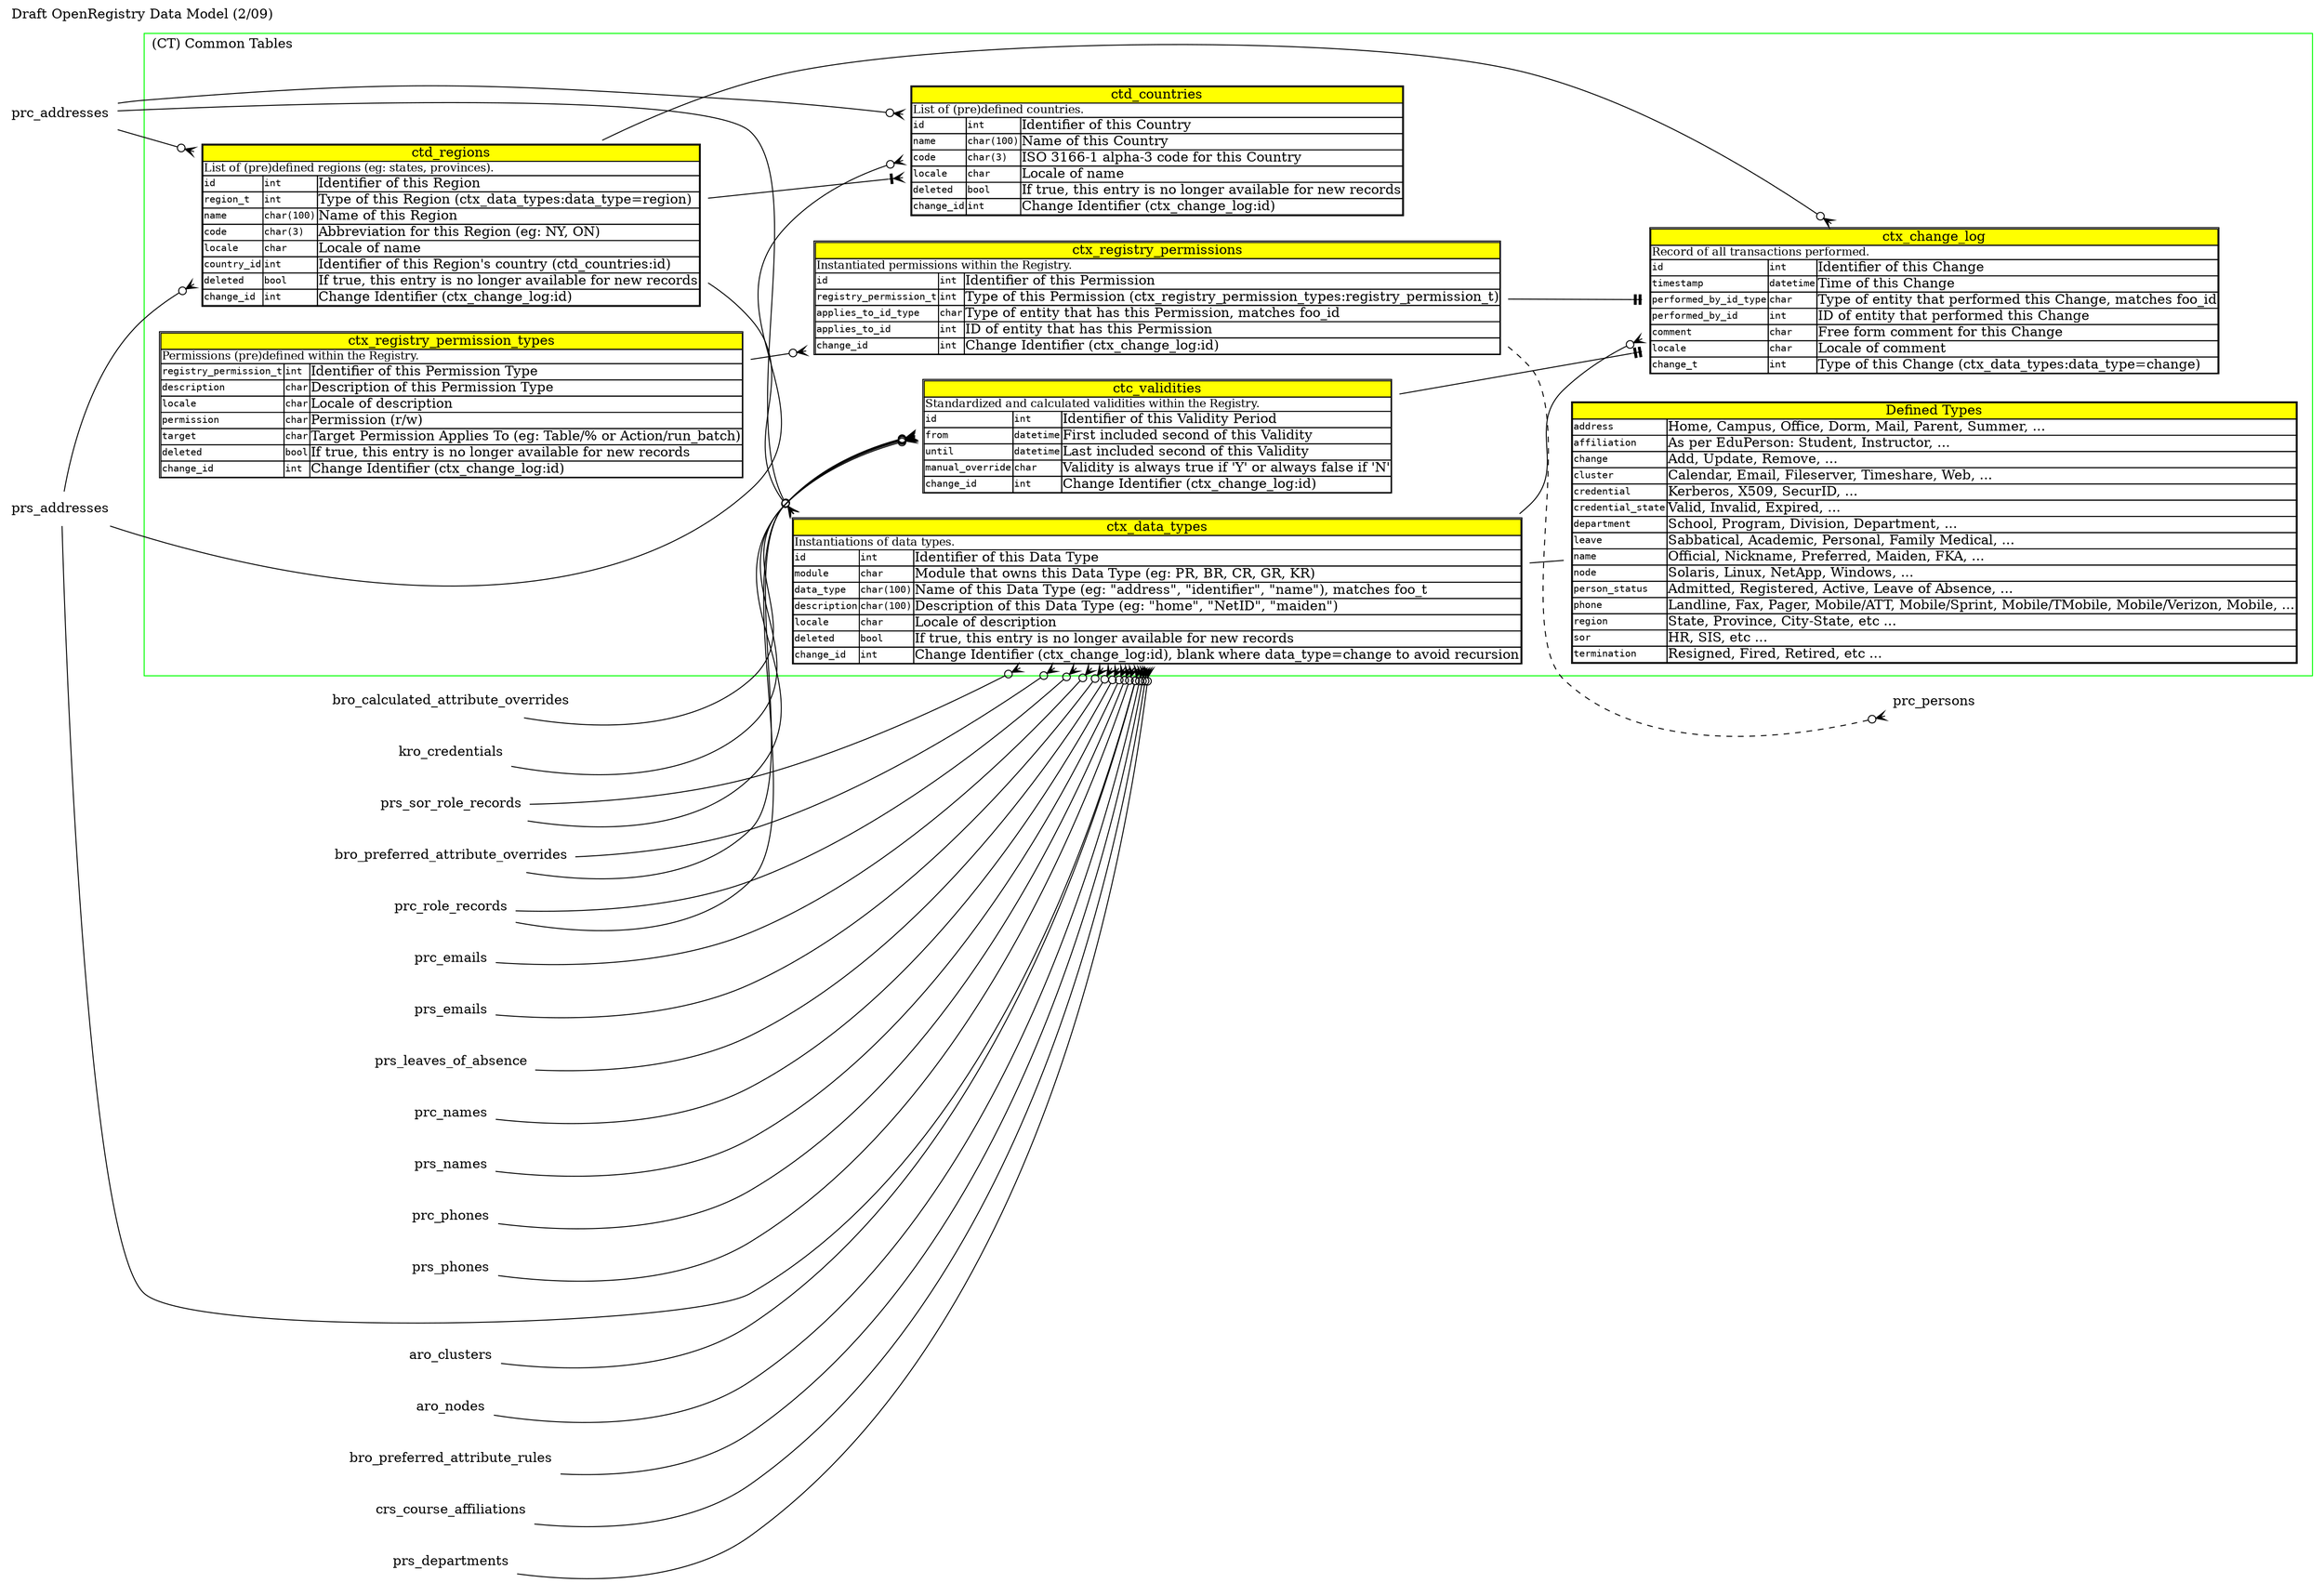 /*
 * Version: $Revision: 1.3 $
 * Date: $Date: 2008/10/21 03:00:21 $
 */

digraph ORDATAMODEL {
  graph [label="Draft OpenRegistry Data Model (2/09)", labelloc="t", labeljust="l", rankdir="LR"]
  node [shape=plaintext, labeljust="l"]

  /*
   * Common Tables cluster
   */

  subgraph cluster_CT {
    label = "(CT) Common Tables";
    color = "green";

    /*
     * Change Log
     */

    ctx_change_log [label=<<table cellborder="1" cellpadding="0" cellspacing="0">
<tr>
 <td bgcolor="yellow" colspan="3"><font point-size="14">ctx_change_log</font></td>
</tr>
<tr>
 <td align="left" colspan="3"><font point-size="12">Record of all transactions performed.</font></td>
</tr>
<tr>
 <td align="left"><font face="Courier" point-size="10">id</font></td>
 <td align="left"><font face="Courier" point-size="10">int</font></td>
 <td align="left">Identifier of this Change</td>
</tr>
<tr>
 <td align="left"><font face="Courier" point-size="10">timestamp</font></td>
 <td align="left"><font face="Courier" point-size="10">datetime</font></td>
 <td align="left">Time of this Change</td>
</tr>
<tr>
 <td align="left"><font face="Courier" point-size="10">performed_by_id_type</font></td>
 <td align="left"><font face="Courier" point-size="10">char</font></td>
 <td align="left">Type of entity that performed this Change, matches foo_id</td>
</tr>
<tr>
 <td align="left"><font face="Courier" point-size="10">performed_by_id</font></td>
 <td align="left"><font face="Courier" point-size="10">int</font></td>
 <td align="left">ID of entity that performed this Change</td>
</tr>
<tr>
 <td align="left"><font face="Courier" point-size="10">comment</font></td>
 <td align="left"><font face="Courier" point-size="10">char</font></td>
 <td align="left">Free form comment for this Change</td>
</tr>
<tr>
 <td align="left"><font face="Courier" point-size="10">locale</font></td>
 <td align="left"><font face="Courier" point-size="10">char</font></td>
 <td align="left">Locale of comment</td>
</tr>
<tr>
 <td align="left"><font face="Courier" point-size="10">change_t</font></td>
 <td align="left"><font face="Courier" point-size="10">int</font></td>
 <td align="left">Type of this Change (ctx_data_types:data_type=change)</td>
</tr>
   </table>>];

    /*
     * Country Dictionary
     */

    ctd_countries [label=<<table cellborder="1" cellpadding="0" cellspacing="0">
<tr>
 <td bgcolor="yellow" colspan="3"><font point-size="14">ctd_countries</font></td>
</tr>
<tr>
 <td align="left" colspan="3"><font point-size="12">List of (pre)defined countries.</font></td>
</tr>
<tr>
 <td align="left"><font face="Courier" point-size="10">id</font></td>
 <td align="left"><font face="Courier" point-size="10">int</font></td>
 <td align="left">Identifier of this Country</td>
</tr>
<tr>
 <td align="left"><font face="Courier" point-size="10">name</font></td>
 <td align="left"><font face="Courier" point-size="10">char(100)</font></td>
 <td align="left">Name of this Country</td>
</tr>
<tr>
 <td align="left"><font face="Courier" point-size="10">code</font></td>
 <td align="left"><font face="Courier" point-size="10">char(3)</font></td>
 <td align="left">ISO 3166-1 alpha-3 code for this Country</td>
</tr>
<tr>
 <td align="left"><font face="Courier" point-size="10">locale</font></td>
 <td align="left"><font face="Courier" point-size="10">char</font></td>
 <td align="left">Locale of name</td>
</tr>
<tr>
 <td align="left"><font face="Courier" point-size="10">deleted</font></td>
 <td align="left"><font face="Courier" point-size="10">bool</font></td>
 <td align="left">If true, this entry is no longer available for new records</td>
</tr>
<tr>
 <td align="left"><font face="Courier" point-size="10">change_id</font></td>
 <td align="left"><font face="Courier" point-size="10">int</font></td>
 <td align="left">Change Identifier (ctx_change_log:id)</td>
</tr>
   </table>>];

    /*
	 * Data Types
	 */

    ctx_data_types [label=<<table cellborder="1" cellpadding="0" cellspacing="0">
<tr>
 <td bgcolor="yellow" colspan="3"><font point-size="14">ctx_data_types</font></td>
</tr>
<tr>
 <td align="left" colspan="3"><font point-size="12">Instantiations of data types.</font></td>
</tr>
<tr>
 <td align="left"><font face="Courier" point-size="10">id</font></td>
 <td align="left"><font face="Courier" point-size="10">int</font></td>
 <td align="left">Identifier of this Data Type</td>
</tr>
<tr>
 <td align="left"><font face="Courier" point-size="10">module</font></td>
 <td align="left"><font face="Courier" point-size="10">char</font></td>
 <td align="left">Module that owns this Data Type (eg: PR, BR, CR, GR, KR)</td>
</tr>
<tr>
 <td align="left"><font face="Courier" point-size="10">data_type</font></td>
 <td align="left"><font face="Courier" point-size="10">char(100)</font></td>
 <td align="left">Name of this Data Type (eg: "address", "identifier", "name"), matches foo_t</td>
</tr>
<tr>
 <td align="left"><font face="Courier" point-size="10">description</font></td>
 <td align="left"><font face="Courier" point-size="10">char(100)</font></td>
 <td align="left">Description of this Data Type (eg: "home", "NetID", "maiden")</td>
</tr>
<tr>
 <td align="left"><font face="Courier" point-size="10">locale</font></td>
 <td align="left"><font face="Courier" point-size="10">char</font></td>
 <td align="left">Locale of description</td>
</tr>
<tr>
 <td align="left"><font face="Courier" point-size="10">deleted</font></td>
 <td align="left"><font face="Courier" point-size="10">bool</font></td>
 <td align="left">If true, this entry is no longer available for new records</td>
</tr>
<tr>
 <td align="left"><font face="Courier" point-size="10">change_id</font></td>
 <td align="left"><font face="Courier" point-size="10">int</font></td>
 <td align="left">Change Identifier (ctx_change_log:id), blank where data_type=change to avoid recursion</td>
</tr>
   </table>>];
   
    defined_types [label=<<table cellborder="1" cellpadding="0" cellspacing="0">
<tr>
 <td bgcolor="yellow" colspan="2"><font point-size="14">Defined Types</font></td>
</tr>
<tr>
 <td align="left"><font face="Courier" point-size="10">address</font></td>
 <td align="left">Home, Campus, Office, Dorm, Mail, Parent, Summer, ...</td>
</tr>
<tr>
 <td align="left"><font face="Courier" point-size="10">affiliation</font></td>
 <td align="left">As per EduPerson: Student, Instructor, ...</td>
</tr>
<tr>
 <td align="left"><font face="Courier" point-size="10">change</font></td>
 <td align="left">Add, Update, Remove, ...</td>
</tr>
<tr>
 <td align="left"><font face="Courier" point-size="10">cluster</font></td>
 <td align="left">Calendar, Email, Fileserver, Timeshare, Web, ...</td>
</tr>
<tr>
 <td align="left"><font face="Courier" point-size="10">credential</font></td>
 <td align="left">Kerberos, X509, SecurID, ...</td>
</tr>
<tr>
 <td align="left"><font face="Courier" point-size="10">credential_state</font></td>
 <td align="left">Valid, Invalid, Expired, ...</td>
</tr>
<tr>
 <td align="left"><font face="Courier" point-size="10">department</font></td>
 <td align="left">School, Program, Division, Department, ...</td>
</tr>
<tr>
 <td align="left"><font face="Courier" point-size="10">leave</font></td>
 <td align="left">Sabbatical, Academic, Personal, Family Medical, ...</td>
</tr>
<tr>
 <td align="left"><font face="Courier" point-size="10">name</font></td>
 <td align="left">Official, Nickname, Preferred, Maiden, FKA, ...</td>
</tr>
<tr>
 <td align="left"><font face="Courier" point-size="10">node</font></td>
 <td align="left">Solaris, Linux, NetApp, Windows, ...</td>
</tr>
<tr>
 <td align="left"><font face="Courier" point-size="10">person_status</font></td>
 <td align="left">Admitted, Registered, Active, Leave of Absence, ...</td>
</tr>
<tr>
 <td align="left"><font face="Courier" point-size="10">phone</font></td>
 <td align="left">Landline, Fax, Pager, Mobile/ATT, Mobile/Sprint, Mobile/TMobile, Mobile/Verizon, Mobile, ...</td>
</tr>
<tr>
 <td align="left"><font face="Courier" point-size="10">region</font></td>
 <td align="left">State, Province, City-State, etc ...</td>
</tr>
<tr>
 <td align="left"><font face="Courier" point-size="10">sor</font></td>
 <td align="left">HR, SIS, etc ...</td>
</tr>
<tr>
 <td align="left"><font face="Courier" point-size="10">termination</font></td>
 <td align="left">Resigned, Fired, Retired, etc ...</td>
</tr>
   </table>>];

    /*
     * Region Dictionary
     */

    ctd_regions [label=<<table cellborder="1" cellpadding="0" cellspacing="0">
<tr>
 <td bgcolor="yellow" colspan="3"><font point-size="14">ctd_regions</font></td>
</tr>
<tr>
 <td align="left" colspan="3"><font point-size="12">List of (pre)defined regions (eg: states, provinces).</font></td>
</tr>
<tr>
 <td align="left"><font face="Courier" point-size="10">id</font></td>
 <td align="left"><font face="Courier" point-size="10">int</font></td>
 <td align="left">Identifier of this Region</td>
</tr>
<tr>
 <td align="left"><font face="Courier" point-size="10">region_t</font></td>
 <td align="left"><font face="Courier" point-size="10">int</font></td>
 <td align="left">Type of this Region (ctx_data_types:data_type=region)</td>
</tr>
<tr>
 <td align="left"><font face="Courier" point-size="10">name</font></td>
 <td align="left"><font face="Courier" point-size="10">char(100)</font></td>
 <td align="left">Name of this Region</td>
</tr>
<tr>
 <td align="left"><font face="Courier" point-size="10">code</font></td>
 <td align="left"><font face="Courier" point-size="10">char(3)</font></td>
 <td align="left">Abbreviation for this Region (eg: NY, ON)</td>
</tr>
<tr>
 <td align="left"><font face="Courier" point-size="10">locale</font></td>
 <td align="left"><font face="Courier" point-size="10">char</font></td>
 <td align="left">Locale of name</td>
</tr>
<tr>
 <td align="left"><font face="Courier" point-size="10">country_id</font></td>
 <td align="left"><font face="Courier" point-size="10">int</font></td>
 <td align="left">Identifier of this Region's country (ctd_countries:id)</td>
</tr>
<tr>
 <td align="left"><font face="Courier" point-size="10">deleted</font></td>
 <td align="left"><font face="Courier" point-size="10">bool</font></td>
 <td align="left">If true, this entry is no longer available for new records</td>
</tr>
<tr>
 <td align="left"><font face="Courier" point-size="10">change_id</font></td>
 <td align="left"><font face="Courier" point-size="10">int</font></td>
 <td align="left">Change Identifier (ctx_change_log:id)</td>
</tr>
   </table>>];
   
    /*
     * Registry Permissions
     */

    ctx_registry_permissions [label=<<table cellborder="1" cellpadding="0" cellspacing="0">
<tr>
 <td bgcolor="yellow" colspan="3"><font point-size="14">ctx_registry_permissions</font></td>
</tr>
<tr>
 <td align="left" colspan="3"><font point-size="12">Instantiated permissions within the Registry.</font></td>
</tr>
<tr>
 <td align="left"><font face="Courier" point-size="10">id</font></td>
 <td align="left"><font face="Courier" point-size="10">int</font></td>
 <td align="left">Identifier of this Permission</td>
</tr>
<tr>
 <td align="left"><font face="Courier" point-size="10">registry_permission_t</font></td>
 <td align="left"><font face="Courier" point-size="10">int</font></td>
 <td align="left">Type of this Permission (ctx_registry_permission_types:registry_permission_t)</td>
</tr>
<tr>
 <td align="left"><font face="Courier" point-size="10">applies_to_id_type</font></td>
 <td align="left"><font face="Courier" point-size="10">char</font></td>
 <td align="left">Type of entity that has this Permission, matches foo_id</td>
</tr>
<tr>
 <td align="left"><font face="Courier" point-size="10">applies_to_id</font></td>
 <td align="left"><font face="Courier" point-size="10">int</font></td>
 <td align="left">ID of entity that has this Permission</td>
</tr>
<tr>
 <td align="left"><font face="Courier" point-size="10">change_id</font></td>
 <td align="left"><font face="Courier" point-size="10">int</font></td>
 <td align="left">Change Identifier (ctx_change_log:id)</td>
</tr>
   </table>>];

    /*
     * Registry Permission Types
     */

    ctx_registry_permission_types [label=<<table cellborder="1" cellpadding="0" cellspacing="0">
<tr>
 <td bgcolor="yellow" colspan="3"><font point-size="14">ctx_registry_permission_types</font></td>
</tr>
<tr>
 <td align="left" colspan="3"><font point-size="12">Permissions (pre)defined within the Registry.</font></td>
</tr>
<tr>
 <td align="left"><font face="Courier" point-size="10">registry_permission_t</font></td>
 <td align="left"><font face="Courier" point-size="10">int</font></td>
 <td align="left">Identifier of this Permission Type</td>
</tr>
<tr>
 <td align="left"><font face="Courier" point-size="10">description</font></td>
 <td align="left"><font face="Courier" point-size="10">char</font></td>
 <td align="left">Description of this Permission Type</td>
</tr>
<tr>
 <td align="left"><font face="Courier" point-size="10">locale</font></td>
 <td align="left"><font face="Courier" point-size="10">char</font></td>
 <td align="left">Locale of description</td>
</tr>
<tr>
 <td align="left"><font face="Courier" point-size="10">permission</font></td>
 <td align="left"><font face="Courier" point-size="10">char</font></td>
 <td align="left">Permission (r/w)</td>
</tr>
<tr>
 <td align="left"><font face="Courier" point-size="10">target</font></td>
 <td align="left"><font face="Courier" point-size="10">char</font></td>
 <td align="left">Target Permission Applies To (eg: Table/% or Action/run_batch)</td>
</tr>
<tr>
 <td align="left"><font face="Courier" point-size="10">deleted</font></td>
 <td align="left"><font face="Courier" point-size="10">bool</font></td>
 <td align="left">If true, this entry is no longer available for new records</td>
</tr>
<tr>
 <td align="left"><font face="Courier" point-size="10">change_id</font></td>
 <td align="left"><font face="Courier" point-size="10">int</font></td>
 <td align="left">Change Identifier (ctx_change_log:id)</td>
</tr>
   </table>>];

    /*
     * Validities
     */

    ctc_validities [label=<<table cellborder="1" cellpadding="0" cellspacing="0">
<tr>
 <td bgcolor="yellow" colspan="3"><font point-size="14">ctc_validities</font></td>
</tr>
<tr>
 <td align="left" colspan="3"><font point-size="12">Standardized and calculated validities within the Registry.</font></td>
</tr>
<tr>
 <td align="left"><font face="Courier" point-size="10">id</font></td>
 <td align="left"><font face="Courier" point-size="10">int</font></td>
 <td align="left">Identifier of this Validity Period</td>
</tr>
<tr>
 <td align="left"><font face="Courier" point-size="10">from</font></td>
 <td align="left"><font face="Courier" point-size="10">datetime</font></td>
 <td align="left">First included second of this Validity</td>
</tr>
<tr>
 <td align="left"><font face="Courier" point-size="10">until</font></td>
 <td align="left"><font face="Courier" point-size="10">datetime</font></td>
 <td align="left">Last included second of this Validity</td>
</tr>
<tr>
 <td align="left"><font face="Courier" point-size="10">manual_override</font></td>
 <td align="left"><font face="Courier" point-size="10">char</font></td>
 <td align="left">Validity is always true if 'Y' or always false if 'N'</td>
</tr>
<tr>
 <td align="left"><font face="Courier" point-size="10">change_id</font></td>
 <td align="left"><font face="Courier" point-size="10">int</font></td>
 <td align="left">Change Identifier (ctx_change_log:id)</td>
</tr>
   </table>>];
  } /* cluster_CT */

  /*
   * relations
   *
   * 0/1: odottee
   * 1: teetee
   * 0+: crowodot
   * 1+: crowotee
   *
   * x->y each x has arrowtail y's, each y has arrowhead x's
   *
   */
   
  aro_clusters -> ctx_data_types [arrowhead="crowodot", arrowtail="teetee"];
  aro_nodes -> ctx_data_types [arrowhead="crowodot", arrowtail="teetee"];
  bro_calculated_attribute_overrides -> ctc_validities [arrowhead="crowodot", arrowtail="teetee"];
  bro_preferred_attribute_overrides -> ctc_validities [arrowhead="crowodot", arrowtail="teetee"];
  bro_preferred_attribute_overrides -> ctx_data_types [arrowhead="crowodot", arrowtail="teetee"];
  bro_preferred_attribute_rules -> ctx_data_types [arrowhead="crowodot", arrowtail="teetee"];
  crs_course_affiliations -> ctx_data_types [arrowhead="crowodot", arrowtail="teetee"];
  ctx_data_types -> ctx_change_log [arrowhead="crowodot", arrowtail="teetee"];
  ctx_data_types -> defined_types [arrowhead="none"];
  ctd_regions -> ctx_change_log [arrowhead="crowodot", arrowtail="teetee"];
  ctd_regions -> ctd_countries [arrowhead="crowotee", arrowtail="teetee"];
  ctd_regions -> ctx_data_types [arrowhead="crowodot", arrowtail="teetee"];
  ctx_registry_permission_types -> ctx_registry_permissions [arrowhead="crowodot", arrowtail="teetee"];
  ctx_registry_permissions -> ctx_change_log [arrowhead="teetee", arrowtail="odottee"];
  ctx_registry_permissions -> prc_persons [arrowhead="crowodot", arrowtail="teetee", style="dashed"];
  ctc_validities -> ctx_change_log [arrowhead="teetee", arrowtail="odottee"];
  kro_credentials -> ctc_validities [arrowhead="crowodot", arrowtail="teetee"];
  prc_addresses -> ctd_countries [arrowhead="crowodot", arrowtail="teetee"];
  prc_addresses -> ctx_data_types [arrowhead="crowodot", arrowtail="teetee"];
  prc_addresses -> ctd_regions [arrowhead="crowodot", arrowtail="teetee"];
  prs_addresses -> ctd_countries [arrowhead="crowodot", arrowtail="teetee"];
  prs_addresses -> ctx_data_types [arrowhead="crowodot", arrowtail="teetee"];
  prs_addresses -> ctd_regions [arrowhead="crowodot", arrowtail="teetee"];
  prs_departments -> ctx_data_types [arrowhead="crowodot", arrowtail="teetee"];
  prc_emails -> ctx_data_types [arrowhead="crowodot", arrowtail="teetee"];
  prs_emails -> ctx_data_types [arrowhead="crowodot", arrowtail="teetee"];
  prs_leaves_of_absence -> ctx_data_types [arrowhead="crowodot", arrowtail="teetee"];
  prc_names -> ctx_data_types [arrowhead="crowodot", arrowtail="teetee"];
  prs_names -> ctx_data_types [arrowhead="crowodot", arrowtail="teetee"];
  prc_phones -> ctx_data_types [arrowhead="crowodot", arrowtail="teetee"];
  prs_phones -> ctx_data_types [arrowhead="crowodot", arrowtail="teetee"];
  prc_role_records -> ctx_data_types [arrowhead="crowodot", arrowtail="teetee"];
  prc_role_records -> ctc_validities [arrowhead="crowodot", arrowtail="teetee"];
  prs_sor_role_records -> ctx_data_types [arrowhead="crowodot", arrowtail="teetee"];
  prs_sor_role_records -> ctc_validities [arrowhead="crowodot", arrowtail="teetee"];
}
